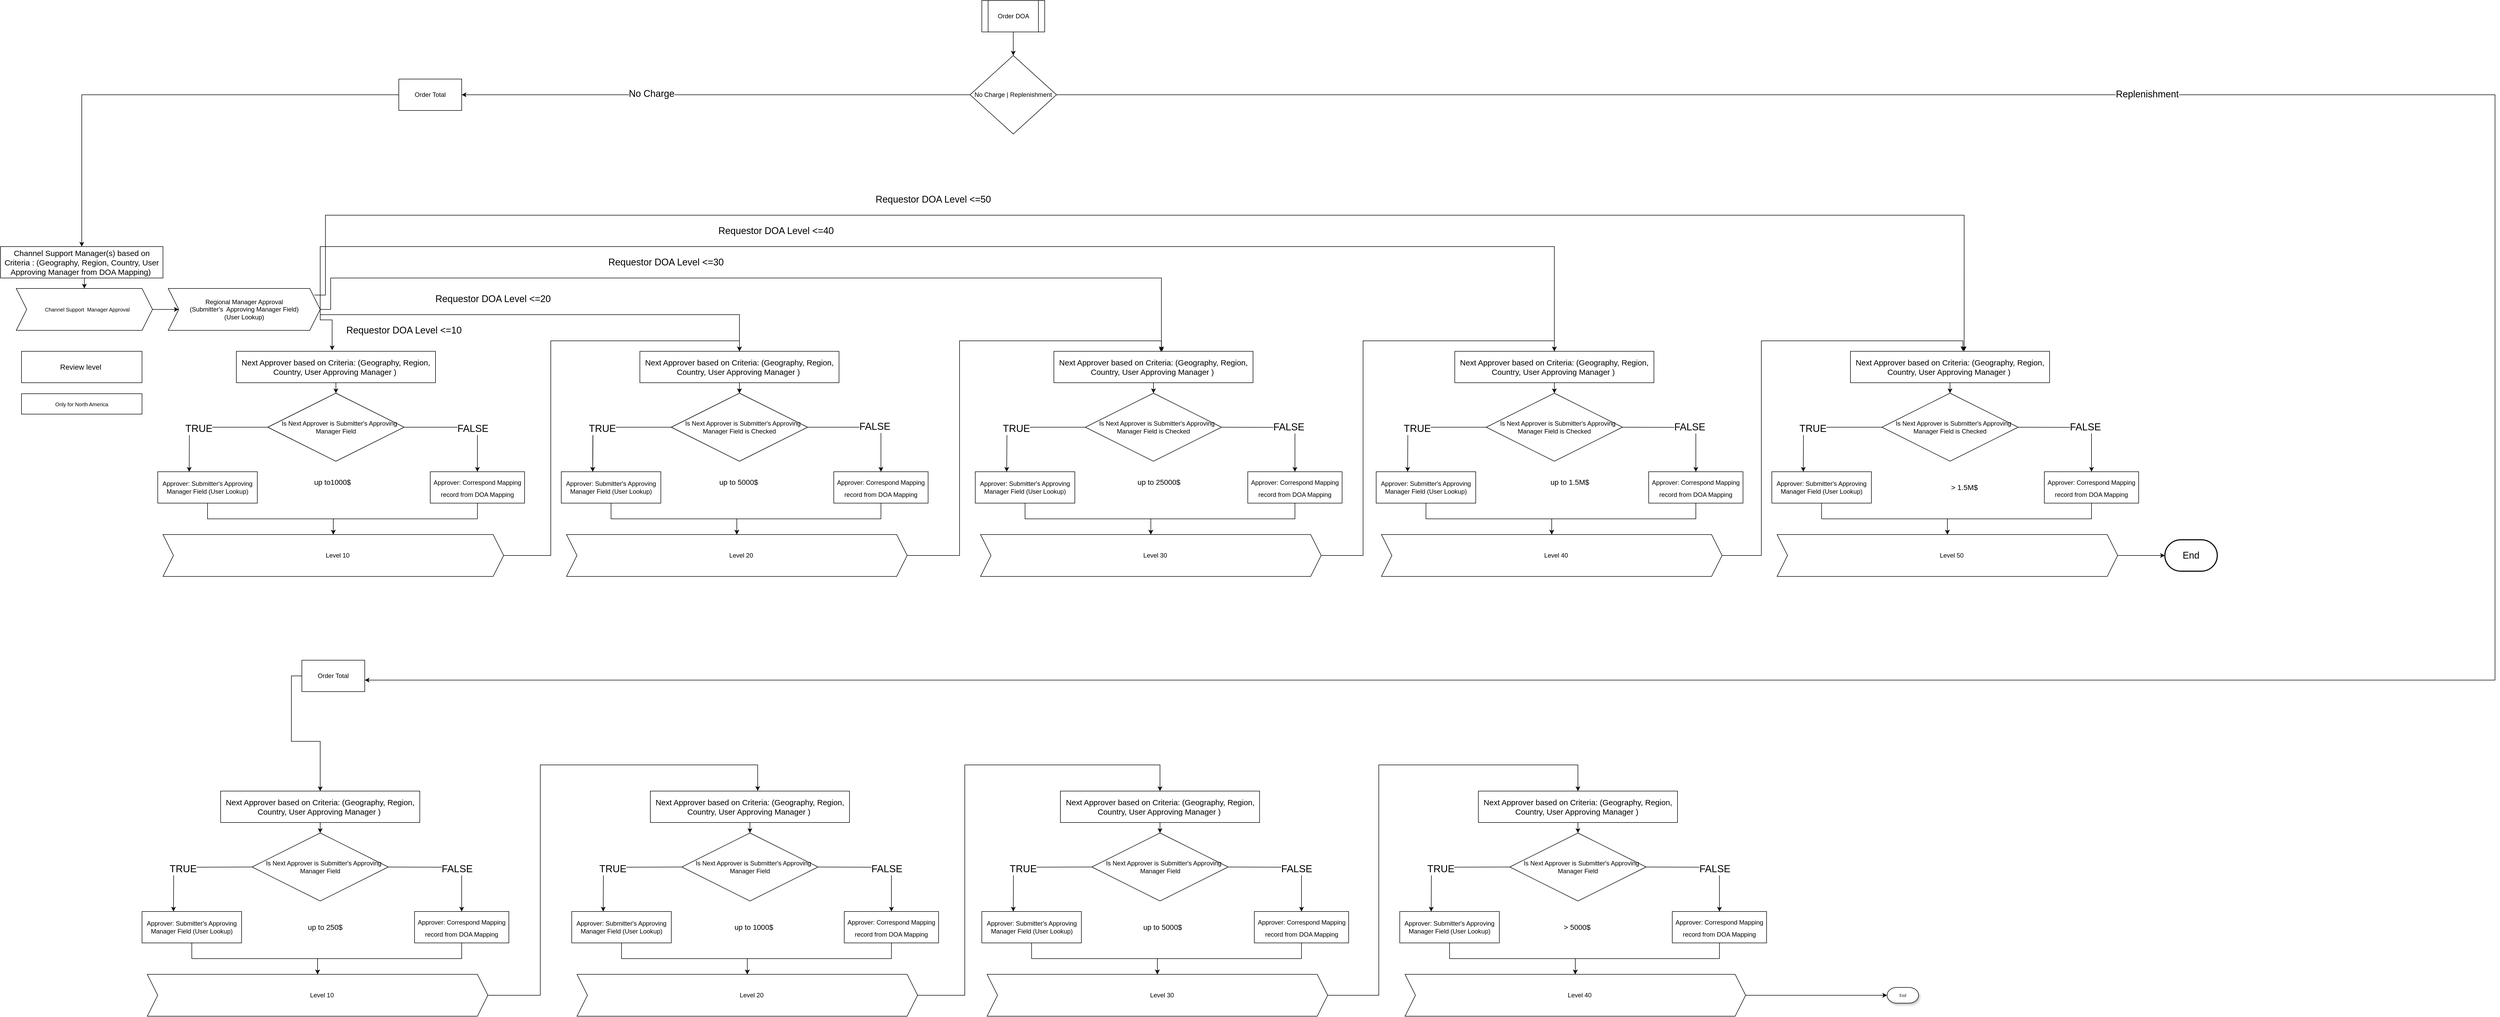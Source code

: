 <mxfile version="14.4.9" type="github">
  <diagram id="ka9bZa-nr0W5A1v1ReRK" name="Page-1">
    <mxGraphModel dx="3373" dy="2008" grid="1" gridSize="10" guides="1" tooltips="1" connect="1" arrows="1" fold="1" page="1" pageScale="1" pageWidth="850" pageHeight="1100" math="0" shadow="0">
      <root>
        <mxCell id="0" />
        <mxCell id="1" parent="0" />
        <mxCell id="Bf0N0WOOEr7fCe_elxUy-45" style="edgeStyle=orthogonalEdgeStyle;rounded=0;orthogonalLoop=1;jettySize=auto;html=1;exitX=0.5;exitY=1;exitDx=0;exitDy=0;" edge="1" parent="1" source="Bf0N0WOOEr7fCe_elxUy-2" target="Bf0N0WOOEr7fCe_elxUy-9">
          <mxGeometry relative="1" as="geometry" />
        </mxCell>
        <mxCell id="Bf0N0WOOEr7fCe_elxUy-2" value="Order DOA" style="shape=process;whiteSpace=wrap;html=1;backgroundOutline=1;" vertex="1" parent="1">
          <mxGeometry x="172.5" y="-220" width="120" height="60" as="geometry" />
        </mxCell>
        <mxCell id="Bf0N0WOOEr7fCe_elxUy-39" style="edgeStyle=orthogonalEdgeStyle;rounded=0;orthogonalLoop=1;jettySize=auto;html=1;exitX=1;exitY=0.5;exitDx=0;exitDy=0;entryX=0;entryY=0.5;entryDx=0;entryDy=0;" edge="1" parent="1" target="Bf0N0WOOEr7fCe_elxUy-6">
          <mxGeometry relative="1" as="geometry">
            <mxPoint x="980" y="530.0" as="sourcePoint" />
          </mxGeometry>
        </mxCell>
        <mxCell id="Bf0N0WOOEr7fCe_elxUy-40" style="edgeStyle=orthogonalEdgeStyle;rounded=0;orthogonalLoop=1;jettySize=auto;html=1;exitX=1;exitY=0.5;exitDx=0;exitDy=0;entryX=0;entryY=0.5;entryDx=0;entryDy=0;" edge="1" parent="1" target="Bf0N0WOOEr7fCe_elxUy-7">
          <mxGeometry relative="1" as="geometry">
            <mxPoint x="1125" y="530.0" as="sourcePoint" />
          </mxGeometry>
        </mxCell>
        <mxCell id="Bf0N0WOOEr7fCe_elxUy-41" style="edgeStyle=orthogonalEdgeStyle;rounded=0;orthogonalLoop=1;jettySize=auto;html=1;exitX=1;exitY=0.5;exitDx=0;exitDy=0;entryX=0;entryY=0.5;entryDx=0;entryDy=0;" edge="1" parent="1" target="Bf0N0WOOEr7fCe_elxUy-8">
          <mxGeometry relative="1" as="geometry">
            <mxPoint x="1260" y="530.0" as="sourcePoint" />
          </mxGeometry>
        </mxCell>
        <mxCell id="Bf0N0WOOEr7fCe_elxUy-336" style="edgeStyle=orthogonalEdgeStyle;rounded=0;orthogonalLoop=1;jettySize=auto;html=1;exitX=0;exitY=0.5;exitDx=0;exitDy=0;entryX=1;entryY=0.5;entryDx=0;entryDy=0;fontSize=18;" edge="1" parent="1" source="Bf0N0WOOEr7fCe_elxUy-9" target="Bf0N0WOOEr7fCe_elxUy-11">
          <mxGeometry relative="1" as="geometry" />
        </mxCell>
        <mxCell id="Bf0N0WOOEr7fCe_elxUy-337" value="No Charge" style="edgeLabel;html=1;align=center;verticalAlign=middle;resizable=0;points=[];fontSize=18;" vertex="1" connectable="0" parent="Bf0N0WOOEr7fCe_elxUy-336">
          <mxGeometry x="0.257" y="-2" relative="1" as="geometry">
            <mxPoint x="1" as="offset" />
          </mxGeometry>
        </mxCell>
        <mxCell id="Bf0N0WOOEr7fCe_elxUy-9" value="No Charge | Replenishment" style="rhombus;whiteSpace=wrap;html=1;" vertex="1" parent="1">
          <mxGeometry x="150" y="-115" width="165" height="150" as="geometry" />
        </mxCell>
        <mxCell id="Bf0N0WOOEr7fCe_elxUy-245" style="edgeStyle=orthogonalEdgeStyle;rounded=0;orthogonalLoop=1;jettySize=auto;html=1;exitX=0;exitY=0.5;exitDx=0;exitDy=0;" edge="1" parent="1" source="Bf0N0WOOEr7fCe_elxUy-11" target="Bf0N0WOOEr7fCe_elxUy-244">
          <mxGeometry relative="1" as="geometry" />
        </mxCell>
        <mxCell id="Bf0N0WOOEr7fCe_elxUy-11" value="Order Total" style="rounded=0;whiteSpace=wrap;html=1;" vertex="1" parent="1">
          <mxGeometry x="-940" y="-70" width="120" height="60" as="geometry" />
        </mxCell>
        <mxCell id="Bf0N0WOOEr7fCe_elxUy-248" style="edgeStyle=orthogonalEdgeStyle;rounded=0;orthogonalLoop=1;jettySize=auto;html=1;exitX=1;exitY=0.5;exitDx=0;exitDy=0;entryX=0;entryY=0.5;entryDx=0;entryDy=0;" edge="1" parent="1" source="Bf0N0WOOEr7fCe_elxUy-14" target="Bf0N0WOOEr7fCe_elxUy-15">
          <mxGeometry relative="1" as="geometry">
            <mxPoint x="-1330" y="372" as="targetPoint" />
          </mxGeometry>
        </mxCell>
        <mxCell id="Bf0N0WOOEr7fCe_elxUy-14" value="&lt;font style=&quot;font-size: 10px&quot;&gt;&amp;nbsp; &amp;nbsp; Channel Support&amp;nbsp; Manager Approval&lt;/font&gt;" style="shape=step;perimeter=stepPerimeter;whiteSpace=wrap;html=1;fixedSize=1;rounded=0;sketch=0;" vertex="1" parent="1">
          <mxGeometry x="-1670" y="330" width="260" height="80" as="geometry" />
        </mxCell>
        <mxCell id="Bf0N0WOOEr7fCe_elxUy-250" style="edgeStyle=orthogonalEdgeStyle;rounded=0;orthogonalLoop=1;jettySize=auto;html=1;exitX=1;exitY=0.5;exitDx=0;exitDy=0;entryX=0.481;entryY=-0.035;entryDx=0;entryDy=0;entryPerimeter=0;" edge="1" parent="1" source="Bf0N0WOOEr7fCe_elxUy-15" target="Bf0N0WOOEr7fCe_elxUy-249">
          <mxGeometry relative="1" as="geometry">
            <Array as="points">
              <mxPoint x="-1090" y="390" />
              <mxPoint x="-1067" y="390" />
            </Array>
          </mxGeometry>
        </mxCell>
        <mxCell id="Bf0N0WOOEr7fCe_elxUy-327" style="edgeStyle=orthogonalEdgeStyle;rounded=0;orthogonalLoop=1;jettySize=auto;html=1;exitX=1;exitY=0.5;exitDx=0;exitDy=0;fontSize=18;" edge="1" parent="1" source="Bf0N0WOOEr7fCe_elxUy-15" target="Bf0N0WOOEr7fCe_elxUy-278">
          <mxGeometry relative="1" as="geometry">
            <Array as="points">
              <mxPoint x="-1090" y="380" />
              <mxPoint x="-290" y="380" />
            </Array>
          </mxGeometry>
        </mxCell>
        <mxCell id="Bf0N0WOOEr7fCe_elxUy-329" style="edgeStyle=orthogonalEdgeStyle;rounded=0;orthogonalLoop=1;jettySize=auto;html=1;exitX=1;exitY=0.5;exitDx=0;exitDy=0;entryX=0.54;entryY=0.033;entryDx=0;entryDy=0;entryPerimeter=0;fontSize=18;" edge="1" parent="1" source="Bf0N0WOOEr7fCe_elxUy-15" target="Bf0N0WOOEr7fCe_elxUy-289">
          <mxGeometry relative="1" as="geometry">
            <Array as="points">
              <mxPoint x="-1070" y="370" />
              <mxPoint x="-1070" y="310" />
              <mxPoint x="515" y="310" />
            </Array>
          </mxGeometry>
        </mxCell>
        <mxCell id="Bf0N0WOOEr7fCe_elxUy-331" style="edgeStyle=orthogonalEdgeStyle;rounded=0;orthogonalLoop=1;jettySize=auto;html=1;exitX=1;exitY=0.5;exitDx=0;exitDy=0;entryX=0.5;entryY=0;entryDx=0;entryDy=0;fontSize=18;" edge="1" parent="1" source="Bf0N0WOOEr7fCe_elxUy-15" target="Bf0N0WOOEr7fCe_elxUy-301">
          <mxGeometry relative="1" as="geometry">
            <Array as="points">
              <mxPoint x="-1090" y="250" />
              <mxPoint x="1265" y="250" />
            </Array>
          </mxGeometry>
        </mxCell>
        <mxCell id="Bf0N0WOOEr7fCe_elxUy-334" style="edgeStyle=orthogonalEdgeStyle;rounded=0;orthogonalLoop=1;jettySize=auto;html=1;exitX=0.961;exitY=0.157;exitDx=0;exitDy=0;entryX=0.571;entryY=-0.006;entryDx=0;entryDy=0;entryPerimeter=0;fontSize=18;exitPerimeter=0;" edge="1" parent="1" source="Bf0N0WOOEr7fCe_elxUy-15" target="Bf0N0WOOEr7fCe_elxUy-312">
          <mxGeometry relative="1" as="geometry">
            <Array as="points">
              <mxPoint x="-1080" y="343" />
              <mxPoint x="-1080" y="190" />
              <mxPoint x="2047" y="190" />
            </Array>
          </mxGeometry>
        </mxCell>
        <mxCell id="Bf0N0WOOEr7fCe_elxUy-15" value="Regional Manager Approval&lt;br&gt;(Submitter&#39;s&amp;nbsp; Approving Manager Field)&lt;br&gt;(User Lookup)" style="shape=step;perimeter=stepPerimeter;whiteSpace=wrap;html=1;fixedSize=1;rounded=0;sketch=0;" vertex="1" parent="1">
          <mxGeometry x="-1380" y="330" width="290" height="80" as="geometry" />
        </mxCell>
        <mxCell id="Bf0N0WOOEr7fCe_elxUy-277" style="edgeStyle=orthogonalEdgeStyle;rounded=0;orthogonalLoop=1;jettySize=auto;html=1;exitX=1;exitY=0.5;exitDx=0;exitDy=0;entryX=0.5;entryY=0;entryDx=0;entryDy=0;fontSize=19;" edge="1" parent="1" source="Bf0N0WOOEr7fCe_elxUy-16" target="Bf0N0WOOEr7fCe_elxUy-267">
          <mxGeometry relative="1" as="geometry">
            <Array as="points">
              <mxPoint x="-650" y="840" />
              <mxPoint x="-650" y="430" />
              <mxPoint x="-290" y="430" />
            </Array>
          </mxGeometry>
        </mxCell>
        <mxCell id="Bf0N0WOOEr7fCe_elxUy-16" value="&amp;nbsp; &amp;nbsp; &amp;nbsp;Level 10" style="shape=step;perimeter=stepPerimeter;whiteSpace=wrap;html=1;fixedSize=1;rounded=0;sketch=0;" vertex="1" parent="1">
          <mxGeometry x="-1390" y="800" width="650" height="80" as="geometry" />
        </mxCell>
        <mxCell id="Bf0N0WOOEr7fCe_elxUy-20" value="&lt;font style=&quot;font-size: 14px&quot;&gt;Review level&amp;nbsp;&lt;/font&gt;" style="whiteSpace=wrap;html=1;align=center;verticalAlign=middle;treeFolding=1;treeMoving=1;newEdgeStyle={&quot;edgeStyle&quot;:&quot;elbowEdgeStyle&quot;,&quot;startArrow&quot;:&quot;none&quot;,&quot;endArrow&quot;:&quot;none&quot;};rounded=0;sketch=0;" vertex="1" parent="1">
          <mxGeometry x="-1660" y="450" width="230" height="60" as="geometry" />
        </mxCell>
        <mxCell id="Bf0N0WOOEr7fCe_elxUy-48" value="&lt;font style=&quot;font-size: 14px&quot;&gt;up to1000$&amp;nbsp;&lt;/font&gt;" style="text;html=1;strokeColor=none;fillColor=none;align=center;verticalAlign=middle;whiteSpace=wrap;rounded=0;" vertex="1" parent="1">
          <mxGeometry x="-1226.25" y="690" width="322.5" height="20" as="geometry" />
        </mxCell>
        <mxCell id="Bf0N0WOOEr7fCe_elxUy-163" value="&lt;font size=&quot;1&quot;&gt;Only for North America&lt;/font&gt;" style="whiteSpace=wrap;html=1;align=center;verticalAlign=middle;treeFolding=1;treeMoving=1;newEdgeStyle={&quot;edgeStyle&quot;:&quot;elbowEdgeStyle&quot;,&quot;startArrow&quot;:&quot;none&quot;,&quot;endArrow&quot;:&quot;none&quot;};rounded=0;sketch=0;" vertex="1" parent="1">
          <mxGeometry x="-1660" y="531" width="230" height="39" as="geometry" />
        </mxCell>
        <mxCell id="Bf0N0WOOEr7fCe_elxUy-233" value="End" style="strokeWidth=1;html=1;shape=mxgraph.flowchart.terminator;whiteSpace=wrap;rounded=0;shadow=1;labelBackgroundColor=none;fontFamily=Verdana;fontSize=8;align=center;" vertex="1" parent="1">
          <mxGeometry x="1900.0" y="1665" width="60" height="30" as="geometry" />
        </mxCell>
        <mxCell id="Bf0N0WOOEr7fCe_elxUy-246" style="edgeStyle=orthogonalEdgeStyle;rounded=0;orthogonalLoop=1;jettySize=auto;html=1;exitX=0.5;exitY=1;exitDx=0;exitDy=0;entryX=0.5;entryY=0;entryDx=0;entryDy=0;" edge="1" parent="1" source="Bf0N0WOOEr7fCe_elxUy-244" target="Bf0N0WOOEr7fCe_elxUy-14">
          <mxGeometry relative="1" as="geometry" />
        </mxCell>
        <mxCell id="Bf0N0WOOEr7fCe_elxUy-244" value="&lt;font style=&quot;font-size: 15px&quot;&gt;Channel Support Manager(s) based on Criteria : (Geography, Region, Country, User Approving Manager from DOA Mapping)&amp;nbsp;&lt;/font&gt;" style="whiteSpace=wrap;html=1;align=center;verticalAlign=middle;treeFolding=1;treeMoving=1;newEdgeStyle={&quot;edgeStyle&quot;:&quot;elbowEdgeStyle&quot;,&quot;startArrow&quot;:&quot;none&quot;,&quot;endArrow&quot;:&quot;none&quot;};rounded=0;sketch=0;" vertex="1" parent="1">
          <mxGeometry x="-1700" y="250" width="310" height="60" as="geometry" />
        </mxCell>
        <mxCell id="Bf0N0WOOEr7fCe_elxUy-252" style="edgeStyle=orthogonalEdgeStyle;rounded=0;orthogonalLoop=1;jettySize=auto;html=1;exitX=0.5;exitY=1;exitDx=0;exitDy=0;" edge="1" parent="1" source="Bf0N0WOOEr7fCe_elxUy-249" target="Bf0N0WOOEr7fCe_elxUy-251">
          <mxGeometry relative="1" as="geometry" />
        </mxCell>
        <mxCell id="Bf0N0WOOEr7fCe_elxUy-249" value="&lt;font style=&quot;font-size: 15px&quot;&gt;Next Approver based on Criteria: (Geography, Region, Country, User Approving Manager )&amp;nbsp;&lt;/font&gt;" style="whiteSpace=wrap;html=1;align=center;verticalAlign=middle;treeFolding=1;treeMoving=1;newEdgeStyle={&quot;edgeStyle&quot;:&quot;elbowEdgeStyle&quot;,&quot;startArrow&quot;:&quot;none&quot;,&quot;endArrow&quot;:&quot;none&quot;};rounded=0;sketch=0;" vertex="1" parent="1">
          <mxGeometry x="-1250" y="450" width="380" height="60" as="geometry" />
        </mxCell>
        <mxCell id="Bf0N0WOOEr7fCe_elxUy-258" style="edgeStyle=orthogonalEdgeStyle;rounded=0;orthogonalLoop=1;jettySize=auto;html=1;exitX=0;exitY=0.5;exitDx=0;exitDy=0;" edge="1" parent="1" source="Bf0N0WOOEr7fCe_elxUy-251">
          <mxGeometry relative="1" as="geometry">
            <mxPoint x="-1340" y="680.0" as="targetPoint" />
          </mxGeometry>
        </mxCell>
        <mxCell id="Bf0N0WOOEr7fCe_elxUy-260" value="TRUE" style="edgeLabel;html=1;align=center;verticalAlign=middle;resizable=0;points=[];fontSize=19;" vertex="1" connectable="0" parent="Bf0N0WOOEr7fCe_elxUy-258">
          <mxGeometry x="0.137" y="3" relative="1" as="geometry">
            <mxPoint x="1" as="offset" />
          </mxGeometry>
        </mxCell>
        <mxCell id="Bf0N0WOOEr7fCe_elxUy-261" style="edgeStyle=orthogonalEdgeStyle;rounded=0;orthogonalLoop=1;jettySize=auto;html=1;exitX=1;exitY=0.5;exitDx=0;exitDy=0;fontSize=19;entryX=0.5;entryY=0;entryDx=0;entryDy=0;" edge="1" parent="1" source="Bf0N0WOOEr7fCe_elxUy-251" target="Bf0N0WOOEr7fCe_elxUy-262">
          <mxGeometry relative="1" as="geometry">
            <mxPoint x="-760" y="670" as="targetPoint" />
          </mxGeometry>
        </mxCell>
        <mxCell id="Bf0N0WOOEr7fCe_elxUy-276" value="FALSE" style="edgeLabel;html=1;align=center;verticalAlign=middle;resizable=0;points=[];fontSize=19;" vertex="1" connectable="0" parent="Bf0N0WOOEr7fCe_elxUy-261">
          <mxGeometry x="0.155" y="-3" relative="1" as="geometry">
            <mxPoint x="1" as="offset" />
          </mxGeometry>
        </mxCell>
        <mxCell id="Bf0N0WOOEr7fCe_elxUy-251" value="&amp;nbsp; &amp;nbsp; Is Next Approver is Submitter&#39;s Approving Manager Field" style="rhombus;whiteSpace=wrap;html=1;" vertex="1" parent="1">
          <mxGeometry x="-1190" y="530" width="260" height="130" as="geometry" />
        </mxCell>
        <mxCell id="Bf0N0WOOEr7fCe_elxUy-263" style="edgeStyle=orthogonalEdgeStyle;rounded=0;orthogonalLoop=1;jettySize=auto;html=1;exitX=0.5;exitY=1;exitDx=0;exitDy=0;fontSize=19;" edge="1" parent="1" source="Bf0N0WOOEr7fCe_elxUy-259" target="Bf0N0WOOEr7fCe_elxUy-16">
          <mxGeometry relative="1" as="geometry" />
        </mxCell>
        <mxCell id="Bf0N0WOOEr7fCe_elxUy-259" value="Approver: Submitter&#39;s Approving Manager Field (User Lookup)" style="rounded=0;whiteSpace=wrap;html=1;" vertex="1" parent="1">
          <mxGeometry x="-1400" y="680" width="190" height="60" as="geometry" />
        </mxCell>
        <mxCell id="Bf0N0WOOEr7fCe_elxUy-264" style="edgeStyle=orthogonalEdgeStyle;rounded=0;orthogonalLoop=1;jettySize=auto;html=1;exitX=0.5;exitY=1;exitDx=0;exitDy=0;entryX=0.5;entryY=0;entryDx=0;entryDy=0;fontSize=19;" edge="1" parent="1" source="Bf0N0WOOEr7fCe_elxUy-262" target="Bf0N0WOOEr7fCe_elxUy-16">
          <mxGeometry relative="1" as="geometry" />
        </mxCell>
        <mxCell id="Bf0N0WOOEr7fCe_elxUy-262" value="&lt;font style=&quot;font-size: 12px&quot;&gt;Approver: Correspond Mapping record from DOA Mapping&lt;/font&gt;" style="rounded=0;whiteSpace=wrap;html=1;fontSize=19;" vertex="1" parent="1">
          <mxGeometry x="-880" y="680" width="180" height="60" as="geometry" />
        </mxCell>
        <mxCell id="Bf0N0WOOEr7fCe_elxUy-295" style="edgeStyle=orthogonalEdgeStyle;rounded=0;orthogonalLoop=1;jettySize=auto;html=1;exitX=1;exitY=0.5;exitDx=0;exitDy=0;entryX=0.54;entryY=-0.006;entryDx=0;entryDy=0;entryPerimeter=0;fontSize=19;" edge="1" parent="1" source="Bf0N0WOOEr7fCe_elxUy-265" target="Bf0N0WOOEr7fCe_elxUy-289">
          <mxGeometry relative="1" as="geometry">
            <Array as="points">
              <mxPoint x="130" y="840" />
              <mxPoint x="130" y="430" />
              <mxPoint x="515" y="430" />
            </Array>
          </mxGeometry>
        </mxCell>
        <mxCell id="Bf0N0WOOEr7fCe_elxUy-265" value="&amp;nbsp; &amp;nbsp; &amp;nbsp;Level 20" style="shape=step;perimeter=stepPerimeter;whiteSpace=wrap;html=1;fixedSize=1;rounded=0;sketch=0;" vertex="1" parent="1">
          <mxGeometry x="-620" y="800" width="650" height="80" as="geometry" />
        </mxCell>
        <mxCell id="Bf0N0WOOEr7fCe_elxUy-266" style="edgeStyle=orthogonalEdgeStyle;rounded=0;orthogonalLoop=1;jettySize=auto;html=1;exitX=0.5;exitY=1;exitDx=0;exitDy=0;" edge="1" parent="1" source="Bf0N0WOOEr7fCe_elxUy-267" target="Bf0N0WOOEr7fCe_elxUy-271">
          <mxGeometry relative="1" as="geometry" />
        </mxCell>
        <mxCell id="Bf0N0WOOEr7fCe_elxUy-267" value="&lt;font style=&quot;font-size: 15px&quot;&gt;Next Approver based on Criteria: (Geography, Region, Country, User Approving Manager )&amp;nbsp;&lt;/font&gt;" style="whiteSpace=wrap;html=1;align=center;verticalAlign=middle;treeFolding=1;treeMoving=1;newEdgeStyle={&quot;edgeStyle&quot;:&quot;elbowEdgeStyle&quot;,&quot;startArrow&quot;:&quot;none&quot;,&quot;endArrow&quot;:&quot;none&quot;};rounded=0;sketch=0;" vertex="1" parent="1">
          <mxGeometry x="-480" y="450" width="380" height="60" as="geometry" />
        </mxCell>
        <mxCell id="Bf0N0WOOEr7fCe_elxUy-268" style="edgeStyle=orthogonalEdgeStyle;rounded=0;orthogonalLoop=1;jettySize=auto;html=1;exitX=0;exitY=0.5;exitDx=0;exitDy=0;" edge="1" parent="1" source="Bf0N0WOOEr7fCe_elxUy-271">
          <mxGeometry relative="1" as="geometry">
            <mxPoint x="-570" y="680.0" as="targetPoint" />
          </mxGeometry>
        </mxCell>
        <mxCell id="Bf0N0WOOEr7fCe_elxUy-269" value="TRUE" style="edgeLabel;html=1;align=center;verticalAlign=middle;resizable=0;points=[];fontSize=19;" vertex="1" connectable="0" parent="Bf0N0WOOEr7fCe_elxUy-268">
          <mxGeometry x="0.137" y="3" relative="1" as="geometry">
            <mxPoint x="1" as="offset" />
          </mxGeometry>
        </mxCell>
        <mxCell id="Bf0N0WOOEr7fCe_elxUy-270" style="edgeStyle=orthogonalEdgeStyle;rounded=0;orthogonalLoop=1;jettySize=auto;html=1;exitX=1;exitY=0.5;exitDx=0;exitDy=0;fontSize=19;entryX=0.5;entryY=0;entryDx=0;entryDy=0;" edge="1" parent="1" source="Bf0N0WOOEr7fCe_elxUy-271" target="Bf0N0WOOEr7fCe_elxUy-274">
          <mxGeometry relative="1" as="geometry">
            <mxPoint x="10" y="670" as="targetPoint" />
          </mxGeometry>
        </mxCell>
        <mxCell id="Bf0N0WOOEr7fCe_elxUy-275" value="FALSE" style="edgeLabel;html=1;align=center;verticalAlign=middle;resizable=0;points=[];fontSize=19;" vertex="1" connectable="0" parent="Bf0N0WOOEr7fCe_elxUy-270">
          <mxGeometry x="0.139" y="1" relative="1" as="geometry">
            <mxPoint as="offset" />
          </mxGeometry>
        </mxCell>
        <mxCell id="Bf0N0WOOEr7fCe_elxUy-271" value="&amp;nbsp; &amp;nbsp; Is Next Approver is Submitter&#39;s Approving Manager Field is Checked" style="rhombus;whiteSpace=wrap;html=1;" vertex="1" parent="1">
          <mxGeometry x="-420" y="530" width="260" height="130" as="geometry" />
        </mxCell>
        <mxCell id="Bf0N0WOOEr7fCe_elxUy-272" value="Approver: Submitter&#39;s Approving Manager Field (User Lookup)" style="rounded=0;whiteSpace=wrap;html=1;" vertex="1" parent="1">
          <mxGeometry x="-630" y="680" width="190" height="60" as="geometry" />
        </mxCell>
        <mxCell id="Bf0N0WOOEr7fCe_elxUy-273" style="edgeStyle=orthogonalEdgeStyle;rounded=0;orthogonalLoop=1;jettySize=auto;html=1;exitX=0.5;exitY=1;exitDx=0;exitDy=0;entryX=0.5;entryY=0;entryDx=0;entryDy=0;fontSize=19;" edge="1" parent="1" source="Bf0N0WOOEr7fCe_elxUy-274" target="Bf0N0WOOEr7fCe_elxUy-265">
          <mxGeometry relative="1" as="geometry" />
        </mxCell>
        <mxCell id="Bf0N0WOOEr7fCe_elxUy-274" value="&lt;font style=&quot;font-size: 12px&quot;&gt;Approver: Correspond Mapping record from DOA Mapping&lt;/font&gt;" style="rounded=0;whiteSpace=wrap;html=1;fontSize=19;" vertex="1" parent="1">
          <mxGeometry x="-110" y="680" width="180" height="60" as="geometry" />
        </mxCell>
        <mxCell id="Bf0N0WOOEr7fCe_elxUy-278" value="&lt;font style=&quot;font-size: 15px&quot;&gt;Next Approver based on Criteria: (Geography, Region, Country, User Approving Manager )&amp;nbsp;&lt;/font&gt;" style="whiteSpace=wrap;html=1;align=center;verticalAlign=middle;treeFolding=1;treeMoving=1;newEdgeStyle={&quot;edgeStyle&quot;:&quot;elbowEdgeStyle&quot;,&quot;startArrow&quot;:&quot;none&quot;,&quot;endArrow&quot;:&quot;none&quot;};rounded=0;sketch=0;" vertex="1" parent="1">
          <mxGeometry x="-480" y="450" width="380" height="60" as="geometry" />
        </mxCell>
        <mxCell id="Bf0N0WOOEr7fCe_elxUy-279" style="edgeStyle=orthogonalEdgeStyle;rounded=0;orthogonalLoop=1;jettySize=auto;html=1;exitX=0.5;exitY=1;exitDx=0;exitDy=0;" edge="1" source="Bf0N0WOOEr7fCe_elxUy-278" target="Bf0N0WOOEr7fCe_elxUy-280" parent="1">
          <mxGeometry relative="1" as="geometry" />
        </mxCell>
        <mxCell id="Bf0N0WOOEr7fCe_elxUy-280" value="&amp;nbsp; &amp;nbsp; Is Next Approver is Submitter&#39;s Approving Manager Field is Checked" style="rhombus;whiteSpace=wrap;html=1;" vertex="1" parent="1">
          <mxGeometry x="-420" y="530" width="260" height="130" as="geometry" />
        </mxCell>
        <mxCell id="Bf0N0WOOEr7fCe_elxUy-281" style="edgeStyle=orthogonalEdgeStyle;rounded=0;orthogonalLoop=1;jettySize=auto;html=1;exitX=0;exitY=0.5;exitDx=0;exitDy=0;" edge="1" source="Bf0N0WOOEr7fCe_elxUy-280" parent="1">
          <mxGeometry relative="1" as="geometry">
            <mxPoint x="-570.0" y="680.0" as="targetPoint" />
          </mxGeometry>
        </mxCell>
        <mxCell id="Bf0N0WOOEr7fCe_elxUy-282" value="TRUE" style="edgeLabel;html=1;align=center;verticalAlign=middle;resizable=0;points=[];fontSize=19;" vertex="1" connectable="0" parent="Bf0N0WOOEr7fCe_elxUy-281">
          <mxGeometry x="0.137" y="3" relative="1" as="geometry">
            <mxPoint x="1" as="offset" />
          </mxGeometry>
        </mxCell>
        <mxCell id="Bf0N0WOOEr7fCe_elxUy-324" style="edgeStyle=orthogonalEdgeStyle;rounded=0;orthogonalLoop=1;jettySize=auto;html=1;exitX=0.5;exitY=1;exitDx=0;exitDy=0;entryX=0.5;entryY=0;entryDx=0;entryDy=0;fontSize=18;" edge="1" parent="1" source="Bf0N0WOOEr7fCe_elxUy-283" target="Bf0N0WOOEr7fCe_elxUy-265">
          <mxGeometry relative="1" as="geometry" />
        </mxCell>
        <mxCell id="Bf0N0WOOEr7fCe_elxUy-283" value="Approver: Submitter&#39;s Approving Manager Field (User Lookup)" style="rounded=0;whiteSpace=wrap;html=1;" vertex="1" parent="1">
          <mxGeometry x="-630" y="680" width="190" height="60" as="geometry" />
        </mxCell>
        <mxCell id="Bf0N0WOOEr7fCe_elxUy-306" style="edgeStyle=orthogonalEdgeStyle;rounded=0;orthogonalLoop=1;jettySize=auto;html=1;exitX=1;exitY=0.5;exitDx=0;exitDy=0;entryX=0.5;entryY=0;entryDx=0;entryDy=0;fontSize=19;" edge="1" parent="1" source="Bf0N0WOOEr7fCe_elxUy-284" target="Bf0N0WOOEr7fCe_elxUy-301">
          <mxGeometry relative="1" as="geometry">
            <Array as="points">
              <mxPoint x="900" y="840" />
              <mxPoint x="900" y="430" />
              <mxPoint x="1265" y="430" />
            </Array>
          </mxGeometry>
        </mxCell>
        <mxCell id="Bf0N0WOOEr7fCe_elxUy-284" value="&amp;nbsp; &amp;nbsp; &amp;nbsp;Level 30" style="shape=step;perimeter=stepPerimeter;whiteSpace=wrap;html=1;fixedSize=1;rounded=0;sketch=0;" vertex="1" parent="1">
          <mxGeometry x="170" y="800" width="650" height="80" as="geometry" />
        </mxCell>
        <mxCell id="Bf0N0WOOEr7fCe_elxUy-285" style="edgeStyle=orthogonalEdgeStyle;rounded=0;orthogonalLoop=1;jettySize=auto;html=1;exitX=1;exitY=0.5;exitDx=0;exitDy=0;fontSize=19;entryX=0.5;entryY=0;entryDx=0;entryDy=0;" edge="1" parent="1" target="Bf0N0WOOEr7fCe_elxUy-288">
          <mxGeometry relative="1" as="geometry">
            <mxPoint x="800" y="670" as="targetPoint" />
            <mxPoint x="630.0" y="595.0" as="sourcePoint" />
          </mxGeometry>
        </mxCell>
        <mxCell id="Bf0N0WOOEr7fCe_elxUy-286" value="FALSE" style="edgeLabel;html=1;align=center;verticalAlign=middle;resizable=0;points=[];fontSize=19;" vertex="1" connectable="0" parent="Bf0N0WOOEr7fCe_elxUy-285">
          <mxGeometry x="0.139" y="1" relative="1" as="geometry">
            <mxPoint as="offset" />
          </mxGeometry>
        </mxCell>
        <mxCell id="Bf0N0WOOEr7fCe_elxUy-287" style="edgeStyle=orthogonalEdgeStyle;rounded=0;orthogonalLoop=1;jettySize=auto;html=1;exitX=0.5;exitY=1;exitDx=0;exitDy=0;entryX=0.5;entryY=0;entryDx=0;entryDy=0;fontSize=19;" edge="1" parent="1" source="Bf0N0WOOEr7fCe_elxUy-288" target="Bf0N0WOOEr7fCe_elxUy-284">
          <mxGeometry relative="1" as="geometry" />
        </mxCell>
        <mxCell id="Bf0N0WOOEr7fCe_elxUy-288" value="&lt;font style=&quot;font-size: 12px&quot;&gt;Approver: Correspond Mapping record from DOA Mapping&lt;/font&gt;" style="rounded=0;whiteSpace=wrap;html=1;fontSize=19;" vertex="1" parent="1">
          <mxGeometry x="680" y="680" width="180" height="60" as="geometry" />
        </mxCell>
        <mxCell id="Bf0N0WOOEr7fCe_elxUy-289" value="&lt;font style=&quot;font-size: 15px&quot;&gt;Next Approver based on Criteria: (Geography, Region, Country, User Approving Manager )&amp;nbsp;&lt;/font&gt;" style="whiteSpace=wrap;html=1;align=center;verticalAlign=middle;treeFolding=1;treeMoving=1;newEdgeStyle={&quot;edgeStyle&quot;:&quot;elbowEdgeStyle&quot;,&quot;startArrow&quot;:&quot;none&quot;,&quot;endArrow&quot;:&quot;none&quot;};rounded=0;sketch=0;" vertex="1" parent="1">
          <mxGeometry x="310" y="450" width="380" height="60" as="geometry" />
        </mxCell>
        <mxCell id="Bf0N0WOOEr7fCe_elxUy-290" style="edgeStyle=orthogonalEdgeStyle;rounded=0;orthogonalLoop=1;jettySize=auto;html=1;exitX=0.5;exitY=1;exitDx=0;exitDy=0;" edge="1" parent="1" source="Bf0N0WOOEr7fCe_elxUy-289" target="Bf0N0WOOEr7fCe_elxUy-291">
          <mxGeometry relative="1" as="geometry" />
        </mxCell>
        <mxCell id="Bf0N0WOOEr7fCe_elxUy-291" value="&amp;nbsp; &amp;nbsp; Is Next Approver is Submitter&#39;s Approving Manager Field is Checked" style="rhombus;whiteSpace=wrap;html=1;" vertex="1" parent="1">
          <mxGeometry x="370" y="530" width="260" height="130" as="geometry" />
        </mxCell>
        <mxCell id="Bf0N0WOOEr7fCe_elxUy-292" style="edgeStyle=orthogonalEdgeStyle;rounded=0;orthogonalLoop=1;jettySize=auto;html=1;exitX=0;exitY=0.5;exitDx=0;exitDy=0;" edge="1" parent="1" source="Bf0N0WOOEr7fCe_elxUy-291">
          <mxGeometry relative="1" as="geometry">
            <mxPoint x="220.0" y="680.0" as="targetPoint" />
          </mxGeometry>
        </mxCell>
        <mxCell id="Bf0N0WOOEr7fCe_elxUy-293" value="TRUE" style="edgeLabel;html=1;align=center;verticalAlign=middle;resizable=0;points=[];fontSize=19;" vertex="1" connectable="0" parent="Bf0N0WOOEr7fCe_elxUy-292">
          <mxGeometry x="0.137" y="3" relative="1" as="geometry">
            <mxPoint x="1" as="offset" />
          </mxGeometry>
        </mxCell>
        <mxCell id="Bf0N0WOOEr7fCe_elxUy-323" style="edgeStyle=orthogonalEdgeStyle;rounded=0;orthogonalLoop=1;jettySize=auto;html=1;exitX=0.5;exitY=1;exitDx=0;exitDy=0;entryX=0.5;entryY=0;entryDx=0;entryDy=0;fontSize=18;" edge="1" parent="1" source="Bf0N0WOOEr7fCe_elxUy-294" target="Bf0N0WOOEr7fCe_elxUy-284">
          <mxGeometry relative="1" as="geometry" />
        </mxCell>
        <mxCell id="Bf0N0WOOEr7fCe_elxUy-294" value="Approver: Submitter&#39;s Approving Manager Field (User Lookup)" style="rounded=0;whiteSpace=wrap;html=1;" vertex="1" parent="1">
          <mxGeometry x="160" y="680" width="190" height="60" as="geometry" />
        </mxCell>
        <mxCell id="Bf0N0WOOEr7fCe_elxUy-317" style="edgeStyle=orthogonalEdgeStyle;rounded=0;orthogonalLoop=1;jettySize=auto;html=1;exitX=1;exitY=0.5;exitDx=0;exitDy=0;entryX=0.565;entryY=-0.006;entryDx=0;entryDy=0;entryPerimeter=0;fontSize=19;" edge="1" parent="1" source="Bf0N0WOOEr7fCe_elxUy-296" target="Bf0N0WOOEr7fCe_elxUy-312">
          <mxGeometry relative="1" as="geometry">
            <Array as="points">
              <mxPoint x="1660" y="840" />
              <mxPoint x="1660" y="430" />
              <mxPoint x="2045" y="430" />
            </Array>
          </mxGeometry>
        </mxCell>
        <mxCell id="Bf0N0WOOEr7fCe_elxUy-296" value="&amp;nbsp; &amp;nbsp; &amp;nbsp;Level 40" style="shape=step;perimeter=stepPerimeter;whiteSpace=wrap;html=1;fixedSize=1;rounded=0;sketch=0;" vertex="1" parent="1">
          <mxGeometry x="935" y="800" width="650" height="80" as="geometry" />
        </mxCell>
        <mxCell id="Bf0N0WOOEr7fCe_elxUy-297" style="edgeStyle=orthogonalEdgeStyle;rounded=0;orthogonalLoop=1;jettySize=auto;html=1;exitX=1;exitY=0.5;exitDx=0;exitDy=0;fontSize=19;entryX=0.5;entryY=0;entryDx=0;entryDy=0;" edge="1" parent="1" target="Bf0N0WOOEr7fCe_elxUy-300">
          <mxGeometry relative="1" as="geometry">
            <mxPoint x="1565" y="670" as="targetPoint" />
            <mxPoint x="1395" y="595.0" as="sourcePoint" />
          </mxGeometry>
        </mxCell>
        <mxCell id="Bf0N0WOOEr7fCe_elxUy-298" value="FALSE" style="edgeLabel;html=1;align=center;verticalAlign=middle;resizable=0;points=[];fontSize=19;" vertex="1" connectable="0" parent="Bf0N0WOOEr7fCe_elxUy-297">
          <mxGeometry x="0.139" y="1" relative="1" as="geometry">
            <mxPoint as="offset" />
          </mxGeometry>
        </mxCell>
        <mxCell id="Bf0N0WOOEr7fCe_elxUy-299" style="edgeStyle=orthogonalEdgeStyle;rounded=0;orthogonalLoop=1;jettySize=auto;html=1;exitX=0.5;exitY=1;exitDx=0;exitDy=0;entryX=0.5;entryY=0;entryDx=0;entryDy=0;fontSize=19;" edge="1" parent="1" source="Bf0N0WOOEr7fCe_elxUy-300" target="Bf0N0WOOEr7fCe_elxUy-296">
          <mxGeometry relative="1" as="geometry" />
        </mxCell>
        <mxCell id="Bf0N0WOOEr7fCe_elxUy-300" value="&lt;font style=&quot;font-size: 12px&quot;&gt;Approver: Correspond Mapping record from DOA Mapping&lt;/font&gt;" style="rounded=0;whiteSpace=wrap;html=1;fontSize=19;" vertex="1" parent="1">
          <mxGeometry x="1445" y="680" width="180" height="60" as="geometry" />
        </mxCell>
        <mxCell id="Bf0N0WOOEr7fCe_elxUy-319" style="edgeStyle=orthogonalEdgeStyle;rounded=0;orthogonalLoop=1;jettySize=auto;html=1;exitX=0.5;exitY=1;exitDx=0;exitDy=0;entryX=0.5;entryY=0;entryDx=0;entryDy=0;fontSize=18;" edge="1" parent="1" source="Bf0N0WOOEr7fCe_elxUy-301" target="Bf0N0WOOEr7fCe_elxUy-302">
          <mxGeometry relative="1" as="geometry" />
        </mxCell>
        <mxCell id="Bf0N0WOOEr7fCe_elxUy-301" value="&lt;font style=&quot;font-size: 15px&quot;&gt;Next Approver based on Criteria: (Geography, Region, Country, User Approving Manager )&amp;nbsp;&lt;/font&gt;" style="whiteSpace=wrap;html=1;align=center;verticalAlign=middle;treeFolding=1;treeMoving=1;newEdgeStyle={&quot;edgeStyle&quot;:&quot;elbowEdgeStyle&quot;,&quot;startArrow&quot;:&quot;none&quot;,&quot;endArrow&quot;:&quot;none&quot;};rounded=0;sketch=0;" vertex="1" parent="1">
          <mxGeometry x="1075" y="450" width="380" height="60" as="geometry" />
        </mxCell>
        <mxCell id="Bf0N0WOOEr7fCe_elxUy-302" value="&amp;nbsp; &amp;nbsp; Is Next Approver is Submitter&#39;s Approving Manager Field is Checked" style="rhombus;whiteSpace=wrap;html=1;" vertex="1" parent="1">
          <mxGeometry x="1135" y="530" width="260" height="130" as="geometry" />
        </mxCell>
        <mxCell id="Bf0N0WOOEr7fCe_elxUy-303" style="edgeStyle=orthogonalEdgeStyle;rounded=0;orthogonalLoop=1;jettySize=auto;html=1;exitX=0;exitY=0.5;exitDx=0;exitDy=0;" edge="1" parent="1" source="Bf0N0WOOEr7fCe_elxUy-302">
          <mxGeometry relative="1" as="geometry">
            <mxPoint x="985" y="680.0" as="targetPoint" />
          </mxGeometry>
        </mxCell>
        <mxCell id="Bf0N0WOOEr7fCe_elxUy-304" value="TRUE" style="edgeLabel;html=1;align=center;verticalAlign=middle;resizable=0;points=[];fontSize=19;" vertex="1" connectable="0" parent="Bf0N0WOOEr7fCe_elxUy-303">
          <mxGeometry x="0.137" y="3" relative="1" as="geometry">
            <mxPoint x="1" as="offset" />
          </mxGeometry>
        </mxCell>
        <mxCell id="Bf0N0WOOEr7fCe_elxUy-322" style="edgeStyle=orthogonalEdgeStyle;rounded=0;orthogonalLoop=1;jettySize=auto;html=1;exitX=0.5;exitY=1;exitDx=0;exitDy=0;fontSize=18;" edge="1" parent="1" source="Bf0N0WOOEr7fCe_elxUy-305" target="Bf0N0WOOEr7fCe_elxUy-296">
          <mxGeometry relative="1" as="geometry" />
        </mxCell>
        <mxCell id="Bf0N0WOOEr7fCe_elxUy-305" value="Approver: Submitter&#39;s Approving Manager Field (User Lookup)" style="rounded=0;whiteSpace=wrap;html=1;" vertex="1" parent="1">
          <mxGeometry x="925" y="680" width="190" height="60" as="geometry" />
        </mxCell>
        <mxCell id="Bf0N0WOOEr7fCe_elxUy-340" style="edgeStyle=orthogonalEdgeStyle;rounded=0;orthogonalLoop=1;jettySize=auto;html=1;exitX=1;exitY=0.5;exitDx=0;exitDy=0;fontSize=18;" edge="1" parent="1" source="Bf0N0WOOEr7fCe_elxUy-307" target="Bf0N0WOOEr7fCe_elxUy-339">
          <mxGeometry relative="1" as="geometry" />
        </mxCell>
        <mxCell id="Bf0N0WOOEr7fCe_elxUy-307" value="&amp;nbsp; &amp;nbsp; &amp;nbsp;Level 50" style="shape=step;perimeter=stepPerimeter;whiteSpace=wrap;html=1;fixedSize=1;rounded=0;sketch=0;" vertex="1" parent="1">
          <mxGeometry x="1690" y="800" width="650" height="80" as="geometry" />
        </mxCell>
        <mxCell id="Bf0N0WOOEr7fCe_elxUy-308" style="edgeStyle=orthogonalEdgeStyle;rounded=0;orthogonalLoop=1;jettySize=auto;html=1;exitX=1;exitY=0.5;exitDx=0;exitDy=0;fontSize=19;entryX=0.5;entryY=0;entryDx=0;entryDy=0;" edge="1" parent="1" target="Bf0N0WOOEr7fCe_elxUy-311">
          <mxGeometry relative="1" as="geometry">
            <mxPoint x="2320" y="670" as="targetPoint" />
            <mxPoint x="2150" y="595.0" as="sourcePoint" />
          </mxGeometry>
        </mxCell>
        <mxCell id="Bf0N0WOOEr7fCe_elxUy-309" value="FALSE" style="edgeLabel;html=1;align=center;verticalAlign=middle;resizable=0;points=[];fontSize=19;" vertex="1" connectable="0" parent="Bf0N0WOOEr7fCe_elxUy-308">
          <mxGeometry x="0.139" y="1" relative="1" as="geometry">
            <mxPoint as="offset" />
          </mxGeometry>
        </mxCell>
        <mxCell id="Bf0N0WOOEr7fCe_elxUy-310" style="edgeStyle=orthogonalEdgeStyle;rounded=0;orthogonalLoop=1;jettySize=auto;html=1;exitX=0.5;exitY=1;exitDx=0;exitDy=0;entryX=0.5;entryY=0;entryDx=0;entryDy=0;fontSize=19;" edge="1" parent="1" source="Bf0N0WOOEr7fCe_elxUy-311" target="Bf0N0WOOEr7fCe_elxUy-307">
          <mxGeometry relative="1" as="geometry" />
        </mxCell>
        <mxCell id="Bf0N0WOOEr7fCe_elxUy-311" value="&lt;font style=&quot;font-size: 12px&quot;&gt;Approver: Correspond Mapping record from DOA Mapping&lt;/font&gt;" style="rounded=0;whiteSpace=wrap;html=1;fontSize=19;" vertex="1" parent="1">
          <mxGeometry x="2200" y="680" width="180" height="60" as="geometry" />
        </mxCell>
        <mxCell id="Bf0N0WOOEr7fCe_elxUy-320" style="edgeStyle=orthogonalEdgeStyle;rounded=0;orthogonalLoop=1;jettySize=auto;html=1;exitX=0.5;exitY=1;exitDx=0;exitDy=0;entryX=0.5;entryY=0;entryDx=0;entryDy=0;fontSize=18;" edge="1" parent="1" source="Bf0N0WOOEr7fCe_elxUy-312" target="Bf0N0WOOEr7fCe_elxUy-313">
          <mxGeometry relative="1" as="geometry" />
        </mxCell>
        <mxCell id="Bf0N0WOOEr7fCe_elxUy-312" value="&lt;font style=&quot;font-size: 15px&quot;&gt;Next Approver based on Criteria: (Geography, Region, Country, User Approving Manager )&amp;nbsp;&lt;/font&gt;" style="whiteSpace=wrap;html=1;align=center;verticalAlign=middle;treeFolding=1;treeMoving=1;newEdgeStyle={&quot;edgeStyle&quot;:&quot;elbowEdgeStyle&quot;,&quot;startArrow&quot;:&quot;none&quot;,&quot;endArrow&quot;:&quot;none&quot;};rounded=0;sketch=0;" vertex="1" parent="1">
          <mxGeometry x="1830" y="450" width="380" height="60" as="geometry" />
        </mxCell>
        <mxCell id="Bf0N0WOOEr7fCe_elxUy-313" value="&amp;nbsp; &amp;nbsp; Is Next Approver is Submitter&#39;s Approving Manager Field is Checked" style="rhombus;whiteSpace=wrap;html=1;" vertex="1" parent="1">
          <mxGeometry x="1890" y="530" width="260" height="130" as="geometry" />
        </mxCell>
        <mxCell id="Bf0N0WOOEr7fCe_elxUy-314" style="edgeStyle=orthogonalEdgeStyle;rounded=0;orthogonalLoop=1;jettySize=auto;html=1;exitX=0;exitY=0.5;exitDx=0;exitDy=0;" edge="1" parent="1" source="Bf0N0WOOEr7fCe_elxUy-313">
          <mxGeometry relative="1" as="geometry">
            <mxPoint x="1740" y="680.0" as="targetPoint" />
          </mxGeometry>
        </mxCell>
        <mxCell id="Bf0N0WOOEr7fCe_elxUy-315" value="TRUE" style="edgeLabel;html=1;align=center;verticalAlign=middle;resizable=0;points=[];fontSize=19;" vertex="1" connectable="0" parent="Bf0N0WOOEr7fCe_elxUy-314">
          <mxGeometry x="0.137" y="3" relative="1" as="geometry">
            <mxPoint x="1" as="offset" />
          </mxGeometry>
        </mxCell>
        <mxCell id="Bf0N0WOOEr7fCe_elxUy-321" style="edgeStyle=orthogonalEdgeStyle;rounded=0;orthogonalLoop=1;jettySize=auto;html=1;exitX=0.5;exitY=1;exitDx=0;exitDy=0;entryX=0.5;entryY=0;entryDx=0;entryDy=0;fontSize=18;" edge="1" parent="1" source="Bf0N0WOOEr7fCe_elxUy-316" target="Bf0N0WOOEr7fCe_elxUy-307">
          <mxGeometry relative="1" as="geometry" />
        </mxCell>
        <mxCell id="Bf0N0WOOEr7fCe_elxUy-316" value="Approver: Submitter&#39;s Approving Manager Field (User Lookup)" style="rounded=0;whiteSpace=wrap;html=1;" vertex="1" parent="1">
          <mxGeometry x="1680" y="680" width="190" height="60" as="geometry" />
        </mxCell>
        <mxCell id="Bf0N0WOOEr7fCe_elxUy-318" value="&lt;font style=&quot;font-size: 14px&quot;&gt;up to 5000$&amp;nbsp;&lt;/font&gt;" style="text;html=1;strokeColor=none;fillColor=none;align=center;verticalAlign=middle;whiteSpace=wrap;rounded=0;" vertex="1" parent="1">
          <mxGeometry x="-451.25" y="690" width="322.5" height="20" as="geometry" />
        </mxCell>
        <mxCell id="Bf0N0WOOEr7fCe_elxUy-326" value="Requestor DOA Level &amp;lt;=10" style="text;html=1;strokeColor=none;fillColor=none;align=center;verticalAlign=middle;whiteSpace=wrap;rounded=0;fontSize=18;" vertex="1" parent="1">
          <mxGeometry x="-1050" y="400" width="240" height="20" as="geometry" />
        </mxCell>
        <mxCell id="Bf0N0WOOEr7fCe_elxUy-328" value="Requestor DOA Level &amp;lt;=20" style="text;html=1;strokeColor=none;fillColor=none;align=center;verticalAlign=middle;whiteSpace=wrap;rounded=0;fontSize=18;" vertex="1" parent="1">
          <mxGeometry x="-880" y="340" width="240" height="20" as="geometry" />
        </mxCell>
        <mxCell id="Bf0N0WOOEr7fCe_elxUy-330" value="Requestor DOA Level &amp;lt;=30" style="text;html=1;strokeColor=none;fillColor=none;align=center;verticalAlign=middle;whiteSpace=wrap;rounded=0;fontSize=18;" vertex="1" parent="1">
          <mxGeometry x="-550" y="270" width="240" height="20" as="geometry" />
        </mxCell>
        <mxCell id="Bf0N0WOOEr7fCe_elxUy-332" value="Requestor DOA Level &amp;lt;=40" style="text;html=1;strokeColor=none;fillColor=none;align=center;verticalAlign=middle;whiteSpace=wrap;rounded=0;fontSize=18;" vertex="1" parent="1">
          <mxGeometry x="-340" y="210" width="240" height="20" as="geometry" />
        </mxCell>
        <mxCell id="Bf0N0WOOEr7fCe_elxUy-335" value="Requestor DOA Level &amp;lt;=50" style="text;html=1;strokeColor=none;fillColor=none;align=center;verticalAlign=middle;whiteSpace=wrap;rounded=0;fontSize=18;" vertex="1" parent="1">
          <mxGeometry x="-40" y="150" width="240" height="20" as="geometry" />
        </mxCell>
        <mxCell id="Bf0N0WOOEr7fCe_elxUy-339" value="End" style="strokeWidth=2;html=1;shape=mxgraph.flowchart.terminator;whiteSpace=wrap;fontSize=18;" vertex="1" parent="1">
          <mxGeometry x="2430" y="810" width="100" height="60" as="geometry" />
        </mxCell>
        <mxCell id="Bf0N0WOOEr7fCe_elxUy-346" value="&lt;font style=&quot;font-size: 14px&quot;&gt;up to 25000$&amp;nbsp;&lt;/font&gt;" style="text;html=1;strokeColor=none;fillColor=none;align=center;verticalAlign=middle;whiteSpace=wrap;rounded=0;" vertex="1" parent="1">
          <mxGeometry x="351.25" y="690" width="322.5" height="20" as="geometry" />
        </mxCell>
        <mxCell id="Bf0N0WOOEr7fCe_elxUy-347" value="&lt;font style=&quot;font-size: 14px&quot;&gt;up to 1.5M$&amp;nbsp;&lt;/font&gt;" style="text;html=1;strokeColor=none;fillColor=none;align=center;verticalAlign=middle;whiteSpace=wrap;rounded=0;" vertex="1" parent="1">
          <mxGeometry x="1135" y="690" width="322.5" height="20" as="geometry" />
        </mxCell>
        <mxCell id="Bf0N0WOOEr7fCe_elxUy-348" value="&lt;font style=&quot;font-size: 14px&quot;&gt;&amp;gt; 1.5M$&amp;nbsp;&lt;/font&gt;" style="text;html=1;strokeColor=none;fillColor=none;align=center;verticalAlign=middle;whiteSpace=wrap;rounded=0;" vertex="1" parent="1">
          <mxGeometry x="1887.5" y="700" width="322.5" height="20" as="geometry" />
        </mxCell>
        <mxCell id="Bf0N0WOOEr7fCe_elxUy-349" value="&amp;nbsp; &amp;nbsp; Is Next Approver is Submitter&#39;s Approving Manager Field" style="rhombus;whiteSpace=wrap;html=1;" vertex="1" parent="1">
          <mxGeometry x="-1190" y="530" width="260" height="130" as="geometry" />
        </mxCell>
        <mxCell id="Bf0N0WOOEr7fCe_elxUy-350" value="Approver: Submitter&#39;s Approving Manager Field (User Lookup)" style="rounded=0;whiteSpace=wrap;html=1;" vertex="1" parent="1">
          <mxGeometry x="-1400" y="680" width="190" height="60" as="geometry" />
        </mxCell>
        <mxCell id="Bf0N0WOOEr7fCe_elxUy-378" style="edgeStyle=orthogonalEdgeStyle;rounded=0;orthogonalLoop=1;jettySize=auto;html=1;exitX=1;exitY=0.5;exitDx=0;exitDy=0;entryX=0.539;entryY=-0.006;entryDx=0;entryDy=0;entryPerimeter=0;fontSize=18;" edge="1" parent="1" source="Bf0N0WOOEr7fCe_elxUy-351" target="Bf0N0WOOEr7fCe_elxUy-368">
          <mxGeometry relative="1" as="geometry">
            <Array as="points">
              <mxPoint x="-670" y="1680" />
              <mxPoint x="-670" y="1240" />
              <mxPoint x="-255" y="1240" />
            </Array>
          </mxGeometry>
        </mxCell>
        <mxCell id="Bf0N0WOOEr7fCe_elxUy-351" value="&amp;nbsp; &amp;nbsp; &amp;nbsp;Level 10" style="shape=step;perimeter=stepPerimeter;whiteSpace=wrap;html=1;fixedSize=1;rounded=0;sketch=0;" vertex="1" parent="1">
          <mxGeometry x="-1420" y="1640" width="650" height="80" as="geometry" />
        </mxCell>
        <mxCell id="Bf0N0WOOEr7fCe_elxUy-365" style="edgeStyle=orthogonalEdgeStyle;rounded=0;orthogonalLoop=1;jettySize=auto;html=1;exitX=0.5;exitY=1;exitDx=0;exitDy=0;entryX=0.5;entryY=0;entryDx=0;entryDy=0;fontSize=18;" edge="1" parent="1" source="Bf0N0WOOEr7fCe_elxUy-352" target="Bf0N0WOOEr7fCe_elxUy-359">
          <mxGeometry relative="1" as="geometry" />
        </mxCell>
        <mxCell id="Bf0N0WOOEr7fCe_elxUy-352" value="&lt;font style=&quot;font-size: 15px&quot;&gt;Next Approver based on Criteria: (Geography, Region, Country, User Approving Manager )&amp;nbsp;&lt;/font&gt;" style="whiteSpace=wrap;html=1;align=center;verticalAlign=middle;treeFolding=1;treeMoving=1;newEdgeStyle={&quot;edgeStyle&quot;:&quot;elbowEdgeStyle&quot;,&quot;startArrow&quot;:&quot;none&quot;,&quot;endArrow&quot;:&quot;none&quot;};rounded=0;sketch=0;" vertex="1" parent="1">
          <mxGeometry x="-1280" y="1290" width="380" height="60" as="geometry" />
        </mxCell>
        <mxCell id="Bf0N0WOOEr7fCe_elxUy-353" style="edgeStyle=orthogonalEdgeStyle;rounded=0;orthogonalLoop=1;jettySize=auto;html=1;exitX=0;exitY=0.5;exitDx=0;exitDy=0;" edge="1" parent="1">
          <mxGeometry relative="1" as="geometry">
            <mxPoint x="-1370" y="1520.0" as="targetPoint" />
            <mxPoint x="-1220" y="1435.0" as="sourcePoint" />
          </mxGeometry>
        </mxCell>
        <mxCell id="Bf0N0WOOEr7fCe_elxUy-354" value="TRUE" style="edgeLabel;html=1;align=center;verticalAlign=middle;resizable=0;points=[];fontSize=19;" vertex="1" connectable="0" parent="Bf0N0WOOEr7fCe_elxUy-353">
          <mxGeometry x="0.137" y="3" relative="1" as="geometry">
            <mxPoint x="1" as="offset" />
          </mxGeometry>
        </mxCell>
        <mxCell id="Bf0N0WOOEr7fCe_elxUy-355" style="edgeStyle=orthogonalEdgeStyle;rounded=0;orthogonalLoop=1;jettySize=auto;html=1;exitX=1;exitY=0.5;exitDx=0;exitDy=0;fontSize=19;entryX=0.5;entryY=0;entryDx=0;entryDy=0;" edge="1" parent="1" target="Bf0N0WOOEr7fCe_elxUy-358">
          <mxGeometry relative="1" as="geometry">
            <mxPoint x="-790" y="1510" as="targetPoint" />
            <mxPoint x="-960.0" y="1435.0" as="sourcePoint" />
          </mxGeometry>
        </mxCell>
        <mxCell id="Bf0N0WOOEr7fCe_elxUy-356" value="FALSE" style="edgeLabel;html=1;align=center;verticalAlign=middle;resizable=0;points=[];fontSize=19;" vertex="1" connectable="0" parent="Bf0N0WOOEr7fCe_elxUy-355">
          <mxGeometry x="0.155" y="-3" relative="1" as="geometry">
            <mxPoint x="1" as="offset" />
          </mxGeometry>
        </mxCell>
        <mxCell id="Bf0N0WOOEr7fCe_elxUy-357" style="edgeStyle=orthogonalEdgeStyle;rounded=0;orthogonalLoop=1;jettySize=auto;html=1;exitX=0.5;exitY=1;exitDx=0;exitDy=0;entryX=0.5;entryY=0;entryDx=0;entryDy=0;fontSize=19;" edge="1" parent="1" source="Bf0N0WOOEr7fCe_elxUy-358" target="Bf0N0WOOEr7fCe_elxUy-351">
          <mxGeometry relative="1" as="geometry" />
        </mxCell>
        <mxCell id="Bf0N0WOOEr7fCe_elxUy-358" value="&lt;font style=&quot;font-size: 12px&quot;&gt;Approver: Correspond Mapping record from DOA Mapping&lt;/font&gt;" style="rounded=0;whiteSpace=wrap;html=1;fontSize=19;" vertex="1" parent="1">
          <mxGeometry x="-910" y="1520" width="180" height="60" as="geometry" />
        </mxCell>
        <mxCell id="Bf0N0WOOEr7fCe_elxUy-359" value="&amp;nbsp; &amp;nbsp; Is Next Approver is Submitter&#39;s Approving Manager Field" style="rhombus;whiteSpace=wrap;html=1;" vertex="1" parent="1">
          <mxGeometry x="-1220" y="1370" width="260" height="130" as="geometry" />
        </mxCell>
        <mxCell id="Bf0N0WOOEr7fCe_elxUy-403" style="edgeStyle=orthogonalEdgeStyle;rounded=0;orthogonalLoop=1;jettySize=auto;html=1;exitX=0.5;exitY=1;exitDx=0;exitDy=0;entryX=0.5;entryY=0;entryDx=0;entryDy=0;fontSize=18;" edge="1" parent="1" source="Bf0N0WOOEr7fCe_elxUy-360" target="Bf0N0WOOEr7fCe_elxUy-351">
          <mxGeometry relative="1" as="geometry" />
        </mxCell>
        <mxCell id="Bf0N0WOOEr7fCe_elxUy-360" value="Approver: Submitter&#39;s Approving Manager Field (User Lookup)" style="rounded=0;whiteSpace=wrap;html=1;" vertex="1" parent="1">
          <mxGeometry x="-1430" y="1520" width="190" height="60" as="geometry" />
        </mxCell>
        <mxCell id="Bf0N0WOOEr7fCe_elxUy-364" style="edgeStyle=orthogonalEdgeStyle;rounded=0;orthogonalLoop=1;jettySize=auto;html=1;exitX=0;exitY=0.5;exitDx=0;exitDy=0;fontSize=18;" edge="1" parent="1" source="Bf0N0WOOEr7fCe_elxUy-361" target="Bf0N0WOOEr7fCe_elxUy-352">
          <mxGeometry relative="1" as="geometry" />
        </mxCell>
        <mxCell id="Bf0N0WOOEr7fCe_elxUy-361" value="Order Total" style="rounded=0;whiteSpace=wrap;html=1;" vertex="1" parent="1">
          <mxGeometry x="-1125" y="1040" width="120" height="60" as="geometry" />
        </mxCell>
        <mxCell id="Bf0N0WOOEr7fCe_elxUy-362" style="edgeStyle=orthogonalEdgeStyle;rounded=0;orthogonalLoop=1;jettySize=auto;html=1;exitX=1;exitY=0.5;exitDx=0;exitDy=0;fontSize=18;" edge="1" parent="1" source="Bf0N0WOOEr7fCe_elxUy-9" target="Bf0N0WOOEr7fCe_elxUy-361">
          <mxGeometry relative="1" as="geometry">
            <mxPoint x="-1350" y="1078" as="targetPoint" />
            <mxPoint x="315" y="-40" as="sourcePoint" />
            <Array as="points">
              <mxPoint x="3060" y="-40" />
              <mxPoint x="3060" y="1078" />
            </Array>
          </mxGeometry>
        </mxCell>
        <mxCell id="Bf0N0WOOEr7fCe_elxUy-363" value="Replenishment" style="edgeLabel;html=1;align=center;verticalAlign=middle;resizable=0;points=[];fontSize=18;" vertex="1" connectable="0" parent="Bf0N0WOOEr7fCe_elxUy-362">
          <mxGeometry x="-0.475" y="1" relative="1" as="geometry">
            <mxPoint as="offset" />
          </mxGeometry>
        </mxCell>
        <mxCell id="Bf0N0WOOEr7fCe_elxUy-366" value="&lt;font style=&quot;font-size: 14px&quot;&gt;up to 250$&amp;nbsp;&lt;/font&gt;" style="text;html=1;strokeColor=none;fillColor=none;align=center;verticalAlign=middle;whiteSpace=wrap;rounded=0;" vertex="1" parent="1">
          <mxGeometry x="-1240" y="1540" width="322.5" height="20" as="geometry" />
        </mxCell>
        <mxCell id="Bf0N0WOOEr7fCe_elxUy-408" style="edgeStyle=orthogonalEdgeStyle;rounded=0;orthogonalLoop=1;jettySize=auto;html=1;exitX=1;exitY=0.5;exitDx=0;exitDy=0;entryX=0.5;entryY=0;entryDx=0;entryDy=0;fontSize=18;" edge="1" parent="1" source="Bf0N0WOOEr7fCe_elxUy-367" target="Bf0N0WOOEr7fCe_elxUy-380">
          <mxGeometry relative="1" as="geometry">
            <Array as="points">
              <mxPoint x="140" y="1680" />
              <mxPoint x="140" y="1240" />
              <mxPoint x="513" y="1240" />
            </Array>
          </mxGeometry>
        </mxCell>
        <mxCell id="Bf0N0WOOEr7fCe_elxUy-367" value="&amp;nbsp; &amp;nbsp; &amp;nbsp;Level 20" style="shape=step;perimeter=stepPerimeter;whiteSpace=wrap;html=1;fixedSize=1;rounded=0;sketch=0;" vertex="1" parent="1">
          <mxGeometry x="-600" y="1640" width="650" height="80" as="geometry" />
        </mxCell>
        <mxCell id="Bf0N0WOOEr7fCe_elxUy-377" style="edgeStyle=orthogonalEdgeStyle;rounded=0;orthogonalLoop=1;jettySize=auto;html=1;exitX=0.5;exitY=1;exitDx=0;exitDy=0;entryX=0.5;entryY=0;entryDx=0;entryDy=0;fontSize=18;" edge="1" parent="1" source="Bf0N0WOOEr7fCe_elxUy-368" target="Bf0N0WOOEr7fCe_elxUy-375">
          <mxGeometry relative="1" as="geometry" />
        </mxCell>
        <mxCell id="Bf0N0WOOEr7fCe_elxUy-368" value="&lt;font style=&quot;font-size: 15px&quot;&gt;Next Approver based on Criteria: (Geography, Region, Country, User Approving Manager )&amp;nbsp;&lt;/font&gt;" style="whiteSpace=wrap;html=1;align=center;verticalAlign=middle;treeFolding=1;treeMoving=1;newEdgeStyle={&quot;edgeStyle&quot;:&quot;elbowEdgeStyle&quot;,&quot;startArrow&quot;:&quot;none&quot;,&quot;endArrow&quot;:&quot;none&quot;};rounded=0;sketch=0;" vertex="1" parent="1">
          <mxGeometry x="-460" y="1290" width="380" height="60" as="geometry" />
        </mxCell>
        <mxCell id="Bf0N0WOOEr7fCe_elxUy-369" style="edgeStyle=orthogonalEdgeStyle;rounded=0;orthogonalLoop=1;jettySize=auto;html=1;exitX=0;exitY=0.5;exitDx=0;exitDy=0;" edge="1" parent="1">
          <mxGeometry relative="1" as="geometry">
            <mxPoint x="-550" y="1520.0" as="targetPoint" />
            <mxPoint x="-400" y="1435.0" as="sourcePoint" />
          </mxGeometry>
        </mxCell>
        <mxCell id="Bf0N0WOOEr7fCe_elxUy-370" value="TRUE" style="edgeLabel;html=1;align=center;verticalAlign=middle;resizable=0;points=[];fontSize=19;" vertex="1" connectable="0" parent="Bf0N0WOOEr7fCe_elxUy-369">
          <mxGeometry x="0.137" y="3" relative="1" as="geometry">
            <mxPoint x="1" as="offset" />
          </mxGeometry>
        </mxCell>
        <mxCell id="Bf0N0WOOEr7fCe_elxUy-371" style="edgeStyle=orthogonalEdgeStyle;rounded=0;orthogonalLoop=1;jettySize=auto;html=1;exitX=1;exitY=0.5;exitDx=0;exitDy=0;fontSize=19;entryX=0.5;entryY=0;entryDx=0;entryDy=0;" edge="1" parent="1" target="Bf0N0WOOEr7fCe_elxUy-374">
          <mxGeometry relative="1" as="geometry">
            <mxPoint x="30" y="1510" as="targetPoint" />
            <mxPoint x="-140.0" y="1435.0" as="sourcePoint" />
          </mxGeometry>
        </mxCell>
        <mxCell id="Bf0N0WOOEr7fCe_elxUy-372" value="FALSE" style="edgeLabel;html=1;align=center;verticalAlign=middle;resizable=0;points=[];fontSize=19;" vertex="1" connectable="0" parent="Bf0N0WOOEr7fCe_elxUy-371">
          <mxGeometry x="0.155" y="-3" relative="1" as="geometry">
            <mxPoint x="1" as="offset" />
          </mxGeometry>
        </mxCell>
        <mxCell id="Bf0N0WOOEr7fCe_elxUy-373" style="edgeStyle=orthogonalEdgeStyle;rounded=0;orthogonalLoop=1;jettySize=auto;html=1;exitX=0.5;exitY=1;exitDx=0;exitDy=0;entryX=0.5;entryY=0;entryDx=0;entryDy=0;fontSize=19;" edge="1" parent="1" source="Bf0N0WOOEr7fCe_elxUy-374" target="Bf0N0WOOEr7fCe_elxUy-367">
          <mxGeometry relative="1" as="geometry" />
        </mxCell>
        <mxCell id="Bf0N0WOOEr7fCe_elxUy-374" value="&lt;font style=&quot;font-size: 12px&quot;&gt;Approver: Correspond Mapping record from DOA Mapping&lt;/font&gt;" style="rounded=0;whiteSpace=wrap;html=1;fontSize=19;" vertex="1" parent="1">
          <mxGeometry x="-90" y="1520" width="180" height="60" as="geometry" />
        </mxCell>
        <mxCell id="Bf0N0WOOEr7fCe_elxUy-375" value="&amp;nbsp; &amp;nbsp; Is Next Approver is Submitter&#39;s Approving Manager Field" style="rhombus;whiteSpace=wrap;html=1;" vertex="1" parent="1">
          <mxGeometry x="-400" y="1370" width="260" height="130" as="geometry" />
        </mxCell>
        <mxCell id="Bf0N0WOOEr7fCe_elxUy-404" style="edgeStyle=orthogonalEdgeStyle;rounded=0;orthogonalLoop=1;jettySize=auto;html=1;exitX=0.5;exitY=1;exitDx=0;exitDy=0;entryX=0.5;entryY=0;entryDx=0;entryDy=0;fontSize=18;" edge="1" parent="1" source="Bf0N0WOOEr7fCe_elxUy-376" target="Bf0N0WOOEr7fCe_elxUy-367">
          <mxGeometry relative="1" as="geometry" />
        </mxCell>
        <mxCell id="Bf0N0WOOEr7fCe_elxUy-376" value="Approver: Submitter&#39;s Approving Manager Field (User Lookup)" style="rounded=0;whiteSpace=wrap;html=1;" vertex="1" parent="1">
          <mxGeometry x="-610" y="1520" width="190" height="60" as="geometry" />
        </mxCell>
        <mxCell id="Bf0N0WOOEr7fCe_elxUy-409" style="edgeStyle=orthogonalEdgeStyle;rounded=0;orthogonalLoop=1;jettySize=auto;html=1;exitX=1;exitY=0.5;exitDx=0;exitDy=0;entryX=0.5;entryY=0;entryDx=0;entryDy=0;fontSize=18;" edge="1" parent="1" source="Bf0N0WOOEr7fCe_elxUy-379" target="Bf0N0WOOEr7fCe_elxUy-390">
          <mxGeometry relative="1" as="geometry">
            <Array as="points">
              <mxPoint x="930" y="1680" />
              <mxPoint x="930" y="1240" />
              <mxPoint x="1310" y="1240" />
            </Array>
          </mxGeometry>
        </mxCell>
        <mxCell id="Bf0N0WOOEr7fCe_elxUy-379" value="&amp;nbsp; &amp;nbsp; &amp;nbsp;Level 30" style="shape=step;perimeter=stepPerimeter;whiteSpace=wrap;html=1;fixedSize=1;rounded=0;sketch=0;" vertex="1" parent="1">
          <mxGeometry x="182.5" y="1640" width="650" height="80" as="geometry" />
        </mxCell>
        <mxCell id="Bf0N0WOOEr7fCe_elxUy-411" style="edgeStyle=orthogonalEdgeStyle;rounded=0;orthogonalLoop=1;jettySize=auto;html=1;exitX=0.5;exitY=1;exitDx=0;exitDy=0;entryX=0.5;entryY=0;entryDx=0;entryDy=0;fontSize=18;" edge="1" parent="1" source="Bf0N0WOOEr7fCe_elxUy-380" target="Bf0N0WOOEr7fCe_elxUy-387">
          <mxGeometry relative="1" as="geometry" />
        </mxCell>
        <mxCell id="Bf0N0WOOEr7fCe_elxUy-380" value="&lt;font style=&quot;font-size: 15px&quot;&gt;Next Approver based on Criteria: (Geography, Region, Country, User Approving Manager )&amp;nbsp;&lt;/font&gt;" style="whiteSpace=wrap;html=1;align=center;verticalAlign=middle;treeFolding=1;treeMoving=1;newEdgeStyle={&quot;edgeStyle&quot;:&quot;elbowEdgeStyle&quot;,&quot;startArrow&quot;:&quot;none&quot;,&quot;endArrow&quot;:&quot;none&quot;};rounded=0;sketch=0;" vertex="1" parent="1">
          <mxGeometry x="322.5" y="1290" width="380" height="60" as="geometry" />
        </mxCell>
        <mxCell id="Bf0N0WOOEr7fCe_elxUy-381" style="edgeStyle=orthogonalEdgeStyle;rounded=0;orthogonalLoop=1;jettySize=auto;html=1;exitX=0;exitY=0.5;exitDx=0;exitDy=0;" edge="1" parent="1">
          <mxGeometry relative="1" as="geometry">
            <mxPoint x="232.5" y="1520.0" as="targetPoint" />
            <mxPoint x="382.5" y="1435.0" as="sourcePoint" />
          </mxGeometry>
        </mxCell>
        <mxCell id="Bf0N0WOOEr7fCe_elxUy-382" value="TRUE" style="edgeLabel;html=1;align=center;verticalAlign=middle;resizable=0;points=[];fontSize=19;" vertex="1" connectable="0" parent="Bf0N0WOOEr7fCe_elxUy-381">
          <mxGeometry x="0.137" y="3" relative="1" as="geometry">
            <mxPoint x="1" as="offset" />
          </mxGeometry>
        </mxCell>
        <mxCell id="Bf0N0WOOEr7fCe_elxUy-383" style="edgeStyle=orthogonalEdgeStyle;rounded=0;orthogonalLoop=1;jettySize=auto;html=1;exitX=1;exitY=0.5;exitDx=0;exitDy=0;fontSize=19;entryX=0.5;entryY=0;entryDx=0;entryDy=0;" edge="1" parent="1" target="Bf0N0WOOEr7fCe_elxUy-386">
          <mxGeometry relative="1" as="geometry">
            <mxPoint x="812.5" y="1510" as="targetPoint" />
            <mxPoint x="642.5" y="1435.0" as="sourcePoint" />
          </mxGeometry>
        </mxCell>
        <mxCell id="Bf0N0WOOEr7fCe_elxUy-384" value="FALSE" style="edgeLabel;html=1;align=center;verticalAlign=middle;resizable=0;points=[];fontSize=19;" vertex="1" connectable="0" parent="Bf0N0WOOEr7fCe_elxUy-383">
          <mxGeometry x="0.155" y="-3" relative="1" as="geometry">
            <mxPoint x="1" as="offset" />
          </mxGeometry>
        </mxCell>
        <mxCell id="Bf0N0WOOEr7fCe_elxUy-385" style="edgeStyle=orthogonalEdgeStyle;rounded=0;orthogonalLoop=1;jettySize=auto;html=1;exitX=0.5;exitY=1;exitDx=0;exitDy=0;entryX=0.5;entryY=0;entryDx=0;entryDy=0;fontSize=19;" edge="1" parent="1" source="Bf0N0WOOEr7fCe_elxUy-386" target="Bf0N0WOOEr7fCe_elxUy-379">
          <mxGeometry relative="1" as="geometry" />
        </mxCell>
        <mxCell id="Bf0N0WOOEr7fCe_elxUy-386" value="&lt;font style=&quot;font-size: 12px&quot;&gt;Approver: Correspond Mapping record from DOA Mapping&lt;/font&gt;" style="rounded=0;whiteSpace=wrap;html=1;fontSize=19;" vertex="1" parent="1">
          <mxGeometry x="692.5" y="1520" width="180" height="60" as="geometry" />
        </mxCell>
        <mxCell id="Bf0N0WOOEr7fCe_elxUy-387" value="&amp;nbsp; &amp;nbsp; Is Next Approver is Submitter&#39;s Approving Manager Field" style="rhombus;whiteSpace=wrap;html=1;" vertex="1" parent="1">
          <mxGeometry x="382.5" y="1370" width="260" height="130" as="geometry" />
        </mxCell>
        <mxCell id="Bf0N0WOOEr7fCe_elxUy-405" style="edgeStyle=orthogonalEdgeStyle;rounded=0;orthogonalLoop=1;jettySize=auto;html=1;exitX=0.5;exitY=1;exitDx=0;exitDy=0;fontSize=18;" edge="1" parent="1" source="Bf0N0WOOEr7fCe_elxUy-388" target="Bf0N0WOOEr7fCe_elxUy-379">
          <mxGeometry relative="1" as="geometry" />
        </mxCell>
        <mxCell id="Bf0N0WOOEr7fCe_elxUy-388" value="Approver: Submitter&#39;s Approving Manager Field (User Lookup)" style="rounded=0;whiteSpace=wrap;html=1;" vertex="1" parent="1">
          <mxGeometry x="172.5" y="1520" width="190" height="60" as="geometry" />
        </mxCell>
        <mxCell id="Bf0N0WOOEr7fCe_elxUy-399" style="edgeStyle=orthogonalEdgeStyle;rounded=0;orthogonalLoop=1;jettySize=auto;html=1;exitX=1;exitY=0.5;exitDx=0;exitDy=0;entryX=0;entryY=0.5;entryDx=0;entryDy=0;entryPerimeter=0;fontSize=18;" edge="1" parent="1" source="Bf0N0WOOEr7fCe_elxUy-389" target="Bf0N0WOOEr7fCe_elxUy-233">
          <mxGeometry relative="1" as="geometry" />
        </mxCell>
        <mxCell id="Bf0N0WOOEr7fCe_elxUy-389" value="&amp;nbsp; &amp;nbsp; &amp;nbsp;Level 40" style="shape=step;perimeter=stepPerimeter;whiteSpace=wrap;html=1;fixedSize=1;rounded=0;sketch=0;" vertex="1" parent="1">
          <mxGeometry x="980" y="1640" width="650" height="80" as="geometry" />
        </mxCell>
        <mxCell id="Bf0N0WOOEr7fCe_elxUy-410" style="edgeStyle=orthogonalEdgeStyle;rounded=0;orthogonalLoop=1;jettySize=auto;html=1;exitX=0.5;exitY=1;exitDx=0;exitDy=0;entryX=0.5;entryY=0;entryDx=0;entryDy=0;fontSize=18;" edge="1" parent="1" source="Bf0N0WOOEr7fCe_elxUy-390" target="Bf0N0WOOEr7fCe_elxUy-397">
          <mxGeometry relative="1" as="geometry" />
        </mxCell>
        <mxCell id="Bf0N0WOOEr7fCe_elxUy-390" value="&lt;font style=&quot;font-size: 15px&quot;&gt;Next Approver based on Criteria: (Geography, Region, Country, User Approving Manager )&amp;nbsp;&lt;/font&gt;" style="whiteSpace=wrap;html=1;align=center;verticalAlign=middle;treeFolding=1;treeMoving=1;newEdgeStyle={&quot;edgeStyle&quot;:&quot;elbowEdgeStyle&quot;,&quot;startArrow&quot;:&quot;none&quot;,&quot;endArrow&quot;:&quot;none&quot;};rounded=0;sketch=0;" vertex="1" parent="1">
          <mxGeometry x="1120" y="1290" width="380" height="60" as="geometry" />
        </mxCell>
        <mxCell id="Bf0N0WOOEr7fCe_elxUy-391" style="edgeStyle=orthogonalEdgeStyle;rounded=0;orthogonalLoop=1;jettySize=auto;html=1;exitX=0;exitY=0.5;exitDx=0;exitDy=0;" edge="1" parent="1">
          <mxGeometry relative="1" as="geometry">
            <mxPoint x="1030" y="1520.0" as="targetPoint" />
            <mxPoint x="1180" y="1435.0" as="sourcePoint" />
          </mxGeometry>
        </mxCell>
        <mxCell id="Bf0N0WOOEr7fCe_elxUy-392" value="TRUE" style="edgeLabel;html=1;align=center;verticalAlign=middle;resizable=0;points=[];fontSize=19;" vertex="1" connectable="0" parent="Bf0N0WOOEr7fCe_elxUy-391">
          <mxGeometry x="0.137" y="3" relative="1" as="geometry">
            <mxPoint x="1" as="offset" />
          </mxGeometry>
        </mxCell>
        <mxCell id="Bf0N0WOOEr7fCe_elxUy-393" style="edgeStyle=orthogonalEdgeStyle;rounded=0;orthogonalLoop=1;jettySize=auto;html=1;exitX=1;exitY=0.5;exitDx=0;exitDy=0;fontSize=19;entryX=0.5;entryY=0;entryDx=0;entryDy=0;" edge="1" parent="1" target="Bf0N0WOOEr7fCe_elxUy-396">
          <mxGeometry relative="1" as="geometry">
            <mxPoint x="1610" y="1510" as="targetPoint" />
            <mxPoint x="1440.0" y="1435.0" as="sourcePoint" />
          </mxGeometry>
        </mxCell>
        <mxCell id="Bf0N0WOOEr7fCe_elxUy-394" value="FALSE" style="edgeLabel;html=1;align=center;verticalAlign=middle;resizable=0;points=[];fontSize=19;" vertex="1" connectable="0" parent="Bf0N0WOOEr7fCe_elxUy-393">
          <mxGeometry x="0.155" y="-3" relative="1" as="geometry">
            <mxPoint x="1" as="offset" />
          </mxGeometry>
        </mxCell>
        <mxCell id="Bf0N0WOOEr7fCe_elxUy-395" style="edgeStyle=orthogonalEdgeStyle;rounded=0;orthogonalLoop=1;jettySize=auto;html=1;exitX=0.5;exitY=1;exitDx=0;exitDy=0;entryX=0.5;entryY=0;entryDx=0;entryDy=0;fontSize=19;" edge="1" parent="1" source="Bf0N0WOOEr7fCe_elxUy-396" target="Bf0N0WOOEr7fCe_elxUy-389">
          <mxGeometry relative="1" as="geometry" />
        </mxCell>
        <mxCell id="Bf0N0WOOEr7fCe_elxUy-396" value="&lt;font style=&quot;font-size: 12px&quot;&gt;Approver: Correspond Mapping record from DOA Mapping&lt;/font&gt;" style="rounded=0;whiteSpace=wrap;html=1;fontSize=19;" vertex="1" parent="1">
          <mxGeometry x="1490" y="1520" width="180" height="60" as="geometry" />
        </mxCell>
        <mxCell id="Bf0N0WOOEr7fCe_elxUy-397" value="&amp;nbsp; &amp;nbsp; Is Next Approver is Submitter&#39;s Approving Manager Field" style="rhombus;whiteSpace=wrap;html=1;" vertex="1" parent="1">
          <mxGeometry x="1180" y="1370" width="260" height="130" as="geometry" />
        </mxCell>
        <mxCell id="Bf0N0WOOEr7fCe_elxUy-406" style="edgeStyle=orthogonalEdgeStyle;rounded=0;orthogonalLoop=1;jettySize=auto;html=1;exitX=0.5;exitY=1;exitDx=0;exitDy=0;fontSize=18;" edge="1" parent="1" source="Bf0N0WOOEr7fCe_elxUy-398" target="Bf0N0WOOEr7fCe_elxUy-389">
          <mxGeometry relative="1" as="geometry" />
        </mxCell>
        <mxCell id="Bf0N0WOOEr7fCe_elxUy-398" value="Approver: Submitter&#39;s Approving Manager Field (User Lookup)" style="rounded=0;whiteSpace=wrap;html=1;" vertex="1" parent="1">
          <mxGeometry x="970" y="1520" width="190" height="60" as="geometry" />
        </mxCell>
        <mxCell id="Bf0N0WOOEr7fCe_elxUy-400" value="&lt;font style=&quot;font-size: 14px&quot;&gt;up to 1000$&amp;nbsp;&lt;/font&gt;" style="text;html=1;strokeColor=none;fillColor=none;align=center;verticalAlign=middle;whiteSpace=wrap;rounded=0;" vertex="1" parent="1">
          <mxGeometry x="-422.5" y="1540" width="322.5" height="20" as="geometry" />
        </mxCell>
        <mxCell id="Bf0N0WOOEr7fCe_elxUy-401" value="&lt;font style=&quot;font-size: 14px&quot;&gt;up to 5000$&amp;nbsp;&lt;/font&gt;" style="text;html=1;strokeColor=none;fillColor=none;align=center;verticalAlign=middle;whiteSpace=wrap;rounded=0;" vertex="1" parent="1">
          <mxGeometry x="357.5" y="1540" width="322.5" height="20" as="geometry" />
        </mxCell>
        <mxCell id="Bf0N0WOOEr7fCe_elxUy-402" value="&lt;font style=&quot;font-size: 14px&quot;&gt;&amp;gt; 5000$&amp;nbsp;&lt;/font&gt;" style="text;html=1;strokeColor=none;fillColor=none;align=center;verticalAlign=middle;whiteSpace=wrap;rounded=0;" vertex="1" parent="1">
          <mxGeometry x="1148.75" y="1540" width="322.5" height="20" as="geometry" />
        </mxCell>
      </root>
    </mxGraphModel>
  </diagram>
</mxfile>
